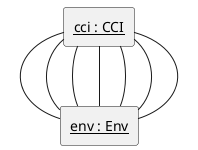 

@startuml
	rectangle "<u>cci : CCI</u>" as CCICS_Main_cci
	rectangle "<u>env : Env</u>" as CCICS_Main_env
	CCICS_Main_cci -- CCICS_Main_env
	CCICS_Main_cci -- CCICS_Main_env
	CCICS_Main_cci -- CCICS_Main_env
	CCICS_Main_cci -- CCICS_Main_env
	CCICS_Main_cci -- CCICS_Main_env
	CCICS_Main_cci -- CCICS_Main_env
	CCICS_Main_cci -- CCICS_Main_env
@enduml
